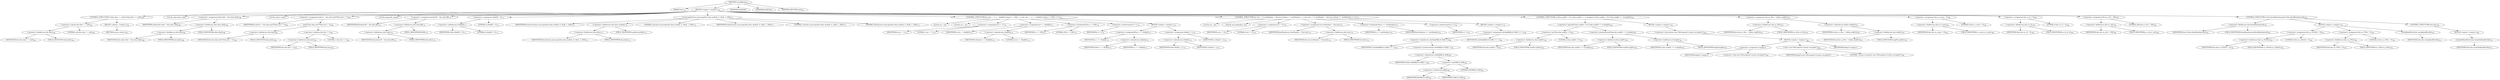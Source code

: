 digraph "setupBlock" {  
"2679" [label = <(METHOD,setupBlock)<SUB>763</SUB>> ]
"132" [label = <(PARAM,this)<SUB>763</SUB>> ]
"2680" [label = <(BLOCK,&lt;empty&gt;,&lt;empty&gt;)<SUB>763</SUB>> ]
"2681" [label = <(CONTROL_STRUCTURE,if (this.data == null),if (this.data == null))<SUB>764</SUB>> ]
"2682" [label = <(&lt;operator&gt;.equals,this.data == null)<SUB>764</SUB>> ]
"2683" [label = <(&lt;operator&gt;.fieldAccess,this.data)<SUB>764</SUB>> ]
"131" [label = <(IDENTIFIER,this,this.data == null)<SUB>764</SUB>> ]
"2684" [label = <(FIELD_IDENTIFIER,data,data)<SUB>764</SUB>> ]
"2685" [label = <(LITERAL,null,this.data == null)<SUB>764</SUB>> ]
"2686" [label = <(BLOCK,&lt;empty&gt;,&lt;empty&gt;)<SUB>764</SUB>> ]
"2687" [label = <(RETURN,return;,return;)<SUB>765</SUB>> ]
"2688" [label = <(LOCAL,int[] cftab: int[])> ]
"2689" [label = <(&lt;operator&gt;.assignment,int[] cftab = this.data.cftab)<SUB>768</SUB>> ]
"2690" [label = <(IDENTIFIER,cftab,int[] cftab = this.data.cftab)<SUB>768</SUB>> ]
"2691" [label = <(&lt;operator&gt;.fieldAccess,this.data.cftab)<SUB>768</SUB>> ]
"2692" [label = <(&lt;operator&gt;.fieldAccess,this.data)<SUB>768</SUB>> ]
"133" [label = <(IDENTIFIER,this,int[] cftab = this.data.cftab)<SUB>768</SUB>> ]
"2693" [label = <(FIELD_IDENTIFIER,data,data)<SUB>768</SUB>> ]
"2694" [label = <(FIELD_IDENTIFIER,cftab,cftab)<SUB>768</SUB>> ]
"2695" [label = <(LOCAL,int[] tt: int[])> ]
"2696" [label = <(&lt;operator&gt;.assignment,int[] tt = this.data.initTT(this.last + 1))<SUB>769</SUB>> ]
"2697" [label = <(IDENTIFIER,tt,int[] tt = this.data.initTT(this.last + 1))<SUB>769</SUB>> ]
"2698" [label = <(initTT,this.data.initTT(this.last + 1))<SUB>769</SUB>> ]
"2699" [label = <(&lt;operator&gt;.fieldAccess,this.data)<SUB>769</SUB>> ]
"135" [label = <(IDENTIFIER,this,this.data.initTT(this.last + 1))<SUB>769</SUB>> ]
"2700" [label = <(FIELD_IDENTIFIER,data,data)<SUB>769</SUB>> ]
"2701" [label = <(&lt;operator&gt;.addition,this.last + 1)<SUB>769</SUB>> ]
"2702" [label = <(&lt;operator&gt;.fieldAccess,this.last)<SUB>769</SUB>> ]
"134" [label = <(IDENTIFIER,this,this.last + 1)<SUB>769</SUB>> ]
"2703" [label = <(FIELD_IDENTIFIER,last,last)<SUB>769</SUB>> ]
"2704" [label = <(LITERAL,1,this.last + 1)<SUB>769</SUB>> ]
"2705" [label = <(LOCAL,byte[] ll8: byte[])> ]
"2706" [label = <(&lt;operator&gt;.assignment,byte[] ll8 = this.data.ll8)<SUB>770</SUB>> ]
"2707" [label = <(IDENTIFIER,ll8,byte[] ll8 = this.data.ll8)<SUB>770</SUB>> ]
"2708" [label = <(&lt;operator&gt;.fieldAccess,this.data.ll8)<SUB>770</SUB>> ]
"2709" [label = <(&lt;operator&gt;.fieldAccess,this.data)<SUB>770</SUB>> ]
"136" [label = <(IDENTIFIER,this,byte[] ll8 = this.data.ll8)<SUB>770</SUB>> ]
"2710" [label = <(FIELD_IDENTIFIER,data,data)<SUB>770</SUB>> ]
"2711" [label = <(FIELD_IDENTIFIER,ll8,ll8)<SUB>770</SUB>> ]
"2712" [label = <(&lt;operator&gt;.assignment,cftab[0] = 0)<SUB>771</SUB>> ]
"2713" [label = <(&lt;operator&gt;.indexAccess,cftab[0])<SUB>771</SUB>> ]
"2714" [label = <(IDENTIFIER,cftab,cftab[0] = 0)<SUB>771</SUB>> ]
"2715" [label = <(LITERAL,0,cftab[0] = 0)<SUB>771</SUB>> ]
"2716" [label = <(LITERAL,0,cftab[0] = 0)<SUB>771</SUB>> ]
"2717" [label = <(arraycopy,System.arraycopy(this.data.unzftab, 0, cftab, 1, 256))<SUB>772</SUB>> ]
"2718" [label = <(IDENTIFIER,System,System.arraycopy(this.data.unzftab, 0, cftab, 1, 256))<SUB>772</SUB>> ]
"2719" [label = <(&lt;operator&gt;.fieldAccess,this.data.unzftab)<SUB>772</SUB>> ]
"2720" [label = <(&lt;operator&gt;.fieldAccess,this.data)<SUB>772</SUB>> ]
"137" [label = <(IDENTIFIER,this,System.arraycopy(this.data.unzftab, 0, cftab, 1, 256))<SUB>772</SUB>> ]
"2721" [label = <(FIELD_IDENTIFIER,data,data)<SUB>772</SUB>> ]
"2722" [label = <(FIELD_IDENTIFIER,unzftab,unzftab)<SUB>772</SUB>> ]
"2723" [label = <(LITERAL,0,System.arraycopy(this.data.unzftab, 0, cftab, 1, 256))<SUB>772</SUB>> ]
"2724" [label = <(IDENTIFIER,cftab,System.arraycopy(this.data.unzftab, 0, cftab, 1, 256))<SUB>772</SUB>> ]
"2725" [label = <(LITERAL,1,System.arraycopy(this.data.unzftab, 0, cftab, 1, 256))<SUB>772</SUB>> ]
"2726" [label = <(LITERAL,256,System.arraycopy(this.data.unzftab, 0, cftab, 1, 256))<SUB>772</SUB>> ]
"2727" [label = <(CONTROL_STRUCTURE,for (int i = 1, c = cftab[0]; Some(i &lt;= 256); i++),for (int i = 1, c = cftab[0]; Some(i &lt;= 256); i++))<SUB>774</SUB>> ]
"2728" [label = <(LOCAL,int i: int)> ]
"2729" [label = <(LOCAL,int c: int)> ]
"2730" [label = <(&lt;operator&gt;.assignment,int i = 1)<SUB>774</SUB>> ]
"2731" [label = <(IDENTIFIER,i,int i = 1)<SUB>774</SUB>> ]
"2732" [label = <(LITERAL,1,int i = 1)<SUB>774</SUB>> ]
"2733" [label = <(&lt;operator&gt;.assignment,int c = cftab[0])<SUB>774</SUB>> ]
"2734" [label = <(IDENTIFIER,c,int c = cftab[0])<SUB>774</SUB>> ]
"2735" [label = <(&lt;operator&gt;.indexAccess,cftab[0])<SUB>774</SUB>> ]
"2736" [label = <(IDENTIFIER,cftab,int c = cftab[0])<SUB>774</SUB>> ]
"2737" [label = <(LITERAL,0,int c = cftab[0])<SUB>774</SUB>> ]
"2738" [label = <(&lt;operator&gt;.lessEqualsThan,i &lt;= 256)<SUB>774</SUB>> ]
"2739" [label = <(IDENTIFIER,i,i &lt;= 256)<SUB>774</SUB>> ]
"2740" [label = <(LITERAL,256,i &lt;= 256)<SUB>774</SUB>> ]
"2741" [label = <(&lt;operator&gt;.postIncrement,i++)<SUB>774</SUB>> ]
"2742" [label = <(IDENTIFIER,i,i++)<SUB>774</SUB>> ]
"2743" [label = <(BLOCK,&lt;empty&gt;,&lt;empty&gt;)<SUB>774</SUB>> ]
"2744" [label = <(&lt;operator&gt;.assignmentPlus,c += cftab[i])<SUB>775</SUB>> ]
"2745" [label = <(IDENTIFIER,c,c += cftab[i])<SUB>775</SUB>> ]
"2746" [label = <(&lt;operator&gt;.indexAccess,cftab[i])<SUB>775</SUB>> ]
"2747" [label = <(IDENTIFIER,cftab,c += cftab[i])<SUB>775</SUB>> ]
"2748" [label = <(IDENTIFIER,i,c += cftab[i])<SUB>775</SUB>> ]
"2749" [label = <(&lt;operator&gt;.assignment,cftab[i] = c)<SUB>776</SUB>> ]
"2750" [label = <(&lt;operator&gt;.indexAccess,cftab[i])<SUB>776</SUB>> ]
"2751" [label = <(IDENTIFIER,cftab,cftab[i] = c)<SUB>776</SUB>> ]
"2752" [label = <(IDENTIFIER,i,cftab[i] = c)<SUB>776</SUB>> ]
"2753" [label = <(IDENTIFIER,c,cftab[i] = c)<SUB>776</SUB>> ]
"2754" [label = <(CONTROL_STRUCTURE,for (int i = 0, lastShadow = this.last; Some(i &lt;= lastShadow); i++),for (int i = 0, lastShadow = this.last; Some(i &lt;= lastShadow); i++))<SUB>779</SUB>> ]
"2755" [label = <(LOCAL,int i: int)> ]
"2756" [label = <(LOCAL,int lastShadow: int)> ]
"2757" [label = <(&lt;operator&gt;.assignment,int i = 0)<SUB>779</SUB>> ]
"2758" [label = <(IDENTIFIER,i,int i = 0)<SUB>779</SUB>> ]
"2759" [label = <(LITERAL,0,int i = 0)<SUB>779</SUB>> ]
"2760" [label = <(&lt;operator&gt;.assignment,int lastShadow = this.last)<SUB>779</SUB>> ]
"2761" [label = <(IDENTIFIER,lastShadow,int lastShadow = this.last)<SUB>779</SUB>> ]
"2762" [label = <(&lt;operator&gt;.fieldAccess,this.last)<SUB>779</SUB>> ]
"138" [label = <(IDENTIFIER,this,int lastShadow = this.last)<SUB>779</SUB>> ]
"2763" [label = <(FIELD_IDENTIFIER,last,last)<SUB>779</SUB>> ]
"2764" [label = <(&lt;operator&gt;.lessEqualsThan,i &lt;= lastShadow)<SUB>779</SUB>> ]
"2765" [label = <(IDENTIFIER,i,i &lt;= lastShadow)<SUB>779</SUB>> ]
"2766" [label = <(IDENTIFIER,lastShadow,i &lt;= lastShadow)<SUB>779</SUB>> ]
"2767" [label = <(&lt;operator&gt;.postIncrement,i++)<SUB>779</SUB>> ]
"2768" [label = <(IDENTIFIER,i,i++)<SUB>779</SUB>> ]
"2769" [label = <(BLOCK,&lt;empty&gt;,&lt;empty&gt;)<SUB>779</SUB>> ]
"2770" [label = <(&lt;operator&gt;.assignment,tt[cftab[ll8[i] &amp; 0xff]++] = i)<SUB>780</SUB>> ]
"2771" [label = <(&lt;operator&gt;.indexAccess,tt[cftab[ll8[i] &amp; 0xff]++])<SUB>780</SUB>> ]
"2772" [label = <(IDENTIFIER,tt,tt[cftab[ll8[i] &amp; 0xff]++] = i)<SUB>780</SUB>> ]
"2773" [label = <(&lt;operator&gt;.postIncrement,cftab[ll8[i] &amp; 0xff]++)<SUB>780</SUB>> ]
"2774" [label = <(&lt;operator&gt;.indexAccess,cftab[ll8[i] &amp; 0xff])<SUB>780</SUB>> ]
"2775" [label = <(IDENTIFIER,cftab,cftab[ll8[i] &amp; 0xff]++)<SUB>780</SUB>> ]
"2776" [label = <(&lt;operator&gt;.and,ll8[i] &amp; 0xff)<SUB>780</SUB>> ]
"2777" [label = <(&lt;operator&gt;.indexAccess,ll8[i])<SUB>780</SUB>> ]
"2778" [label = <(IDENTIFIER,ll8,ll8[i] &amp; 0xff)<SUB>780</SUB>> ]
"2779" [label = <(IDENTIFIER,i,ll8[i] &amp; 0xff)<SUB>780</SUB>> ]
"2780" [label = <(LITERAL,0xff,ll8[i] &amp; 0xff)<SUB>780</SUB>> ]
"2781" [label = <(IDENTIFIER,i,tt[cftab[ll8[i] &amp; 0xff]++] = i)<SUB>780</SUB>> ]
"2782" [label = <(CONTROL_STRUCTURE,if ((this.origPtr &lt; 0) || (this.origPtr &gt;= tt.length)),if ((this.origPtr &lt; 0) || (this.origPtr &gt;= tt.length)))<SUB>783</SUB>> ]
"2783" [label = <(&lt;operator&gt;.logicalOr,(this.origPtr &lt; 0) || (this.origPtr &gt;= tt.length))<SUB>783</SUB>> ]
"2784" [label = <(&lt;operator&gt;.lessThan,this.origPtr &lt; 0)<SUB>783</SUB>> ]
"2785" [label = <(&lt;operator&gt;.fieldAccess,this.origPtr)<SUB>783</SUB>> ]
"139" [label = <(IDENTIFIER,this,this.origPtr &lt; 0)<SUB>783</SUB>> ]
"2786" [label = <(FIELD_IDENTIFIER,origPtr,origPtr)<SUB>783</SUB>> ]
"2787" [label = <(LITERAL,0,this.origPtr &lt; 0)<SUB>783</SUB>> ]
"2788" [label = <(&lt;operator&gt;.greaterEqualsThan,this.origPtr &gt;= tt.length)<SUB>783</SUB>> ]
"2789" [label = <(&lt;operator&gt;.fieldAccess,this.origPtr)<SUB>783</SUB>> ]
"140" [label = <(IDENTIFIER,this,this.origPtr &gt;= tt.length)<SUB>783</SUB>> ]
"2790" [label = <(FIELD_IDENTIFIER,origPtr,origPtr)<SUB>783</SUB>> ]
"2791" [label = <(&lt;operator&gt;.fieldAccess,tt.length)<SUB>783</SUB>> ]
"2792" [label = <(IDENTIFIER,tt,this.origPtr &gt;= tt.length)<SUB>783</SUB>> ]
"2793" [label = <(FIELD_IDENTIFIER,length,length)<SUB>783</SUB>> ]
"2794" [label = <(BLOCK,&lt;empty&gt;,&lt;empty&gt;)<SUB>783</SUB>> ]
"2795" [label = <(&lt;operator&gt;.throw,throw new IOException(&quot;stream corrupted&quot;);)<SUB>784</SUB>> ]
"2796" [label = <(BLOCK,&lt;empty&gt;,&lt;empty&gt;)<SUB>784</SUB>> ]
"2797" [label = <(&lt;operator&gt;.assignment,&lt;empty&gt;)> ]
"2798" [label = <(IDENTIFIER,$obj23,&lt;empty&gt;)> ]
"2799" [label = <(&lt;operator&gt;.alloc,new IOException(&quot;stream corrupted&quot;))<SUB>784</SUB>> ]
"2800" [label = <(&lt;init&gt;,new IOException(&quot;stream corrupted&quot;))<SUB>784</SUB>> ]
"2801" [label = <(IDENTIFIER,$obj23,new IOException(&quot;stream corrupted&quot;))> ]
"2802" [label = <(LITERAL,&quot;stream corrupted&quot;,new IOException(&quot;stream corrupted&quot;))<SUB>784</SUB>> ]
"2803" [label = <(IDENTIFIER,$obj23,&lt;empty&gt;)> ]
"2804" [label = <(&lt;operator&gt;.assignment,this.su_tPos = tt[this.origPtr])<SUB>787</SUB>> ]
"2805" [label = <(&lt;operator&gt;.fieldAccess,this.su_tPos)<SUB>787</SUB>> ]
"141" [label = <(IDENTIFIER,this,this.su_tPos = tt[this.origPtr])<SUB>787</SUB>> ]
"2806" [label = <(FIELD_IDENTIFIER,su_tPos,su_tPos)<SUB>787</SUB>> ]
"2807" [label = <(&lt;operator&gt;.indexAccess,tt[this.origPtr])<SUB>787</SUB>> ]
"2808" [label = <(IDENTIFIER,tt,this.su_tPos = tt[this.origPtr])<SUB>787</SUB>> ]
"2809" [label = <(&lt;operator&gt;.fieldAccess,this.origPtr)<SUB>787</SUB>> ]
"142" [label = <(IDENTIFIER,this,this.su_tPos = tt[this.origPtr])<SUB>787</SUB>> ]
"2810" [label = <(FIELD_IDENTIFIER,origPtr,origPtr)<SUB>787</SUB>> ]
"2811" [label = <(&lt;operator&gt;.assignment,this.su_count = 0)<SUB>788</SUB>> ]
"2812" [label = <(&lt;operator&gt;.fieldAccess,this.su_count)<SUB>788</SUB>> ]
"143" [label = <(IDENTIFIER,this,this.su_count = 0)<SUB>788</SUB>> ]
"2813" [label = <(FIELD_IDENTIFIER,su_count,su_count)<SUB>788</SUB>> ]
"2814" [label = <(LITERAL,0,this.su_count = 0)<SUB>788</SUB>> ]
"2815" [label = <(&lt;operator&gt;.assignment,this.su_i2 = 0)<SUB>789</SUB>> ]
"2816" [label = <(&lt;operator&gt;.fieldAccess,this.su_i2)<SUB>789</SUB>> ]
"144" [label = <(IDENTIFIER,this,this.su_i2 = 0)<SUB>789</SUB>> ]
"2817" [label = <(FIELD_IDENTIFIER,su_i2,su_i2)<SUB>789</SUB>> ]
"2818" [label = <(LITERAL,0,this.su_i2 = 0)<SUB>789</SUB>> ]
"2819" [label = <(&lt;operator&gt;.assignment,this.su_ch2 = 256)<SUB>790</SUB>> ]
"2820" [label = <(&lt;operator&gt;.fieldAccess,this.su_ch2)<SUB>790</SUB>> ]
"145" [label = <(IDENTIFIER,this,this.su_ch2 = 256)<SUB>790</SUB>> ]
"2821" [label = <(FIELD_IDENTIFIER,su_ch2,su_ch2)<SUB>790</SUB>> ]
"2822" [label = <(LITERAL,256,this.su_ch2 = 256)<SUB>790</SUB>> ]
"2823" [label = <(CONTROL_STRUCTURE,if (this.blockRandomised),if (this.blockRandomised))<SUB>792</SUB>> ]
"2824" [label = <(&lt;operator&gt;.fieldAccess,this.blockRandomised)<SUB>792</SUB>> ]
"146" [label = <(IDENTIFIER,this,if (this.blockRandomised))<SUB>792</SUB>> ]
"2825" [label = <(FIELD_IDENTIFIER,blockRandomised,blockRandomised)<SUB>792</SUB>> ]
"2826" [label = <(BLOCK,&lt;empty&gt;,&lt;empty&gt;)<SUB>792</SUB>> ]
"2827" [label = <(&lt;operator&gt;.assignment,this.su_rNToGo = 0)<SUB>793</SUB>> ]
"2828" [label = <(&lt;operator&gt;.fieldAccess,this.su_rNToGo)<SUB>793</SUB>> ]
"147" [label = <(IDENTIFIER,this,this.su_rNToGo = 0)<SUB>793</SUB>> ]
"2829" [label = <(FIELD_IDENTIFIER,su_rNToGo,su_rNToGo)<SUB>793</SUB>> ]
"2830" [label = <(LITERAL,0,this.su_rNToGo = 0)<SUB>793</SUB>> ]
"2831" [label = <(&lt;operator&gt;.assignment,this.su_rTPos = 0)<SUB>794</SUB>> ]
"2832" [label = <(&lt;operator&gt;.fieldAccess,this.su_rTPos)<SUB>794</SUB>> ]
"148" [label = <(IDENTIFIER,this,this.su_rTPos = 0)<SUB>794</SUB>> ]
"2833" [label = <(FIELD_IDENTIFIER,su_rTPos,su_rTPos)<SUB>794</SUB>> ]
"2834" [label = <(LITERAL,0,this.su_rTPos = 0)<SUB>794</SUB>> ]
"2835" [label = <(setupRandPartA,this.setupRandPartA())<SUB>795</SUB>> ]
"149" [label = <(IDENTIFIER,this,this.setupRandPartA())<SUB>795</SUB>> ]
"2836" [label = <(CONTROL_STRUCTURE,else,else)<SUB>796</SUB>> ]
"2837" [label = <(BLOCK,&lt;empty&gt;,&lt;empty&gt;)<SUB>796</SUB>> ]
"2838" [label = <(setupNoRandPartA,this.setupNoRandPartA())<SUB>797</SUB>> ]
"150" [label = <(IDENTIFIER,this,this.setupNoRandPartA())<SUB>797</SUB>> ]
"2839" [label = <(MODIFIER,PRIVATE)> ]
"2840" [label = <(MODIFIER,VIRTUAL)> ]
"2841" [label = <(METHOD_RETURN,void)<SUB>763</SUB>> ]
  "2679" -> "132" 
  "2679" -> "2680" 
  "2679" -> "2839" 
  "2679" -> "2840" 
  "2679" -> "2841" 
  "2680" -> "2681" 
  "2680" -> "2688" 
  "2680" -> "2689" 
  "2680" -> "2695" 
  "2680" -> "2696" 
  "2680" -> "2705" 
  "2680" -> "2706" 
  "2680" -> "2712" 
  "2680" -> "2717" 
  "2680" -> "2727" 
  "2680" -> "2754" 
  "2680" -> "2782" 
  "2680" -> "2804" 
  "2680" -> "2811" 
  "2680" -> "2815" 
  "2680" -> "2819" 
  "2680" -> "2823" 
  "2681" -> "2682" 
  "2681" -> "2686" 
  "2682" -> "2683" 
  "2682" -> "2685" 
  "2683" -> "131" 
  "2683" -> "2684" 
  "2686" -> "2687" 
  "2689" -> "2690" 
  "2689" -> "2691" 
  "2691" -> "2692" 
  "2691" -> "2694" 
  "2692" -> "133" 
  "2692" -> "2693" 
  "2696" -> "2697" 
  "2696" -> "2698" 
  "2698" -> "2699" 
  "2698" -> "2701" 
  "2699" -> "135" 
  "2699" -> "2700" 
  "2701" -> "2702" 
  "2701" -> "2704" 
  "2702" -> "134" 
  "2702" -> "2703" 
  "2706" -> "2707" 
  "2706" -> "2708" 
  "2708" -> "2709" 
  "2708" -> "2711" 
  "2709" -> "136" 
  "2709" -> "2710" 
  "2712" -> "2713" 
  "2712" -> "2716" 
  "2713" -> "2714" 
  "2713" -> "2715" 
  "2717" -> "2718" 
  "2717" -> "2719" 
  "2717" -> "2723" 
  "2717" -> "2724" 
  "2717" -> "2725" 
  "2717" -> "2726" 
  "2719" -> "2720" 
  "2719" -> "2722" 
  "2720" -> "137" 
  "2720" -> "2721" 
  "2727" -> "2728" 
  "2727" -> "2729" 
  "2727" -> "2730" 
  "2727" -> "2733" 
  "2727" -> "2738" 
  "2727" -> "2741" 
  "2727" -> "2743" 
  "2730" -> "2731" 
  "2730" -> "2732" 
  "2733" -> "2734" 
  "2733" -> "2735" 
  "2735" -> "2736" 
  "2735" -> "2737" 
  "2738" -> "2739" 
  "2738" -> "2740" 
  "2741" -> "2742" 
  "2743" -> "2744" 
  "2743" -> "2749" 
  "2744" -> "2745" 
  "2744" -> "2746" 
  "2746" -> "2747" 
  "2746" -> "2748" 
  "2749" -> "2750" 
  "2749" -> "2753" 
  "2750" -> "2751" 
  "2750" -> "2752" 
  "2754" -> "2755" 
  "2754" -> "2756" 
  "2754" -> "2757" 
  "2754" -> "2760" 
  "2754" -> "2764" 
  "2754" -> "2767" 
  "2754" -> "2769" 
  "2757" -> "2758" 
  "2757" -> "2759" 
  "2760" -> "2761" 
  "2760" -> "2762" 
  "2762" -> "138" 
  "2762" -> "2763" 
  "2764" -> "2765" 
  "2764" -> "2766" 
  "2767" -> "2768" 
  "2769" -> "2770" 
  "2770" -> "2771" 
  "2770" -> "2781" 
  "2771" -> "2772" 
  "2771" -> "2773" 
  "2773" -> "2774" 
  "2774" -> "2775" 
  "2774" -> "2776" 
  "2776" -> "2777" 
  "2776" -> "2780" 
  "2777" -> "2778" 
  "2777" -> "2779" 
  "2782" -> "2783" 
  "2782" -> "2794" 
  "2783" -> "2784" 
  "2783" -> "2788" 
  "2784" -> "2785" 
  "2784" -> "2787" 
  "2785" -> "139" 
  "2785" -> "2786" 
  "2788" -> "2789" 
  "2788" -> "2791" 
  "2789" -> "140" 
  "2789" -> "2790" 
  "2791" -> "2792" 
  "2791" -> "2793" 
  "2794" -> "2795" 
  "2795" -> "2796" 
  "2796" -> "2797" 
  "2796" -> "2800" 
  "2796" -> "2803" 
  "2797" -> "2798" 
  "2797" -> "2799" 
  "2800" -> "2801" 
  "2800" -> "2802" 
  "2804" -> "2805" 
  "2804" -> "2807" 
  "2805" -> "141" 
  "2805" -> "2806" 
  "2807" -> "2808" 
  "2807" -> "2809" 
  "2809" -> "142" 
  "2809" -> "2810" 
  "2811" -> "2812" 
  "2811" -> "2814" 
  "2812" -> "143" 
  "2812" -> "2813" 
  "2815" -> "2816" 
  "2815" -> "2818" 
  "2816" -> "144" 
  "2816" -> "2817" 
  "2819" -> "2820" 
  "2819" -> "2822" 
  "2820" -> "145" 
  "2820" -> "2821" 
  "2823" -> "2824" 
  "2823" -> "2826" 
  "2823" -> "2836" 
  "2824" -> "146" 
  "2824" -> "2825" 
  "2826" -> "2827" 
  "2826" -> "2831" 
  "2826" -> "2835" 
  "2827" -> "2828" 
  "2827" -> "2830" 
  "2828" -> "147" 
  "2828" -> "2829" 
  "2831" -> "2832" 
  "2831" -> "2834" 
  "2832" -> "148" 
  "2832" -> "2833" 
  "2835" -> "149" 
  "2836" -> "2837" 
  "2837" -> "2838" 
  "2838" -> "150" 
}
